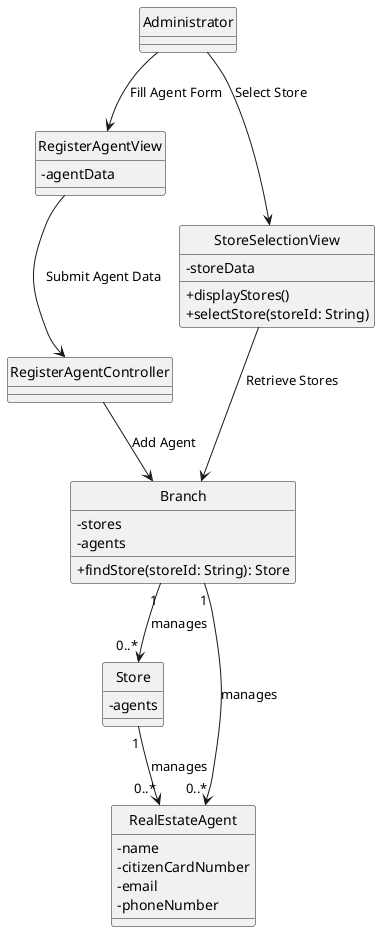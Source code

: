 @startuml
'https://plantuml.com/class-diagram
hide circle
skinparam classAttributeIconSize 0

class RegisterAgentController {
}

class RegisterAgentView {
    - agentData
}

class StoreSelectionView {
    - storeData
    + displayStores()
    + selectStore(storeId: String)
}

class Branch {
    - stores
    - agents
    + findStore(storeId: String): Store
}

class Store {
    - agents
}

class RealEstateAgent {
    - name
    - citizenCardNumber
    - email
    - phoneNumber
}

' Relationships
Administrator --> RegisterAgentView : "Fill Agent Form"
RegisterAgentView --> RegisterAgentController : "Submit Agent Data"
RegisterAgentController --> Branch : "Add Agent"
Administrator --> StoreSelectionView : "Select Store"
StoreSelectionView --> Branch : "Retrieve Stores"
Branch "1" --> "0..*" Store : manages
Branch "1" --> "0..*" RealEstateAgent : manages
Store "1" --> "0..*" RealEstateAgent : manages
@enduml

